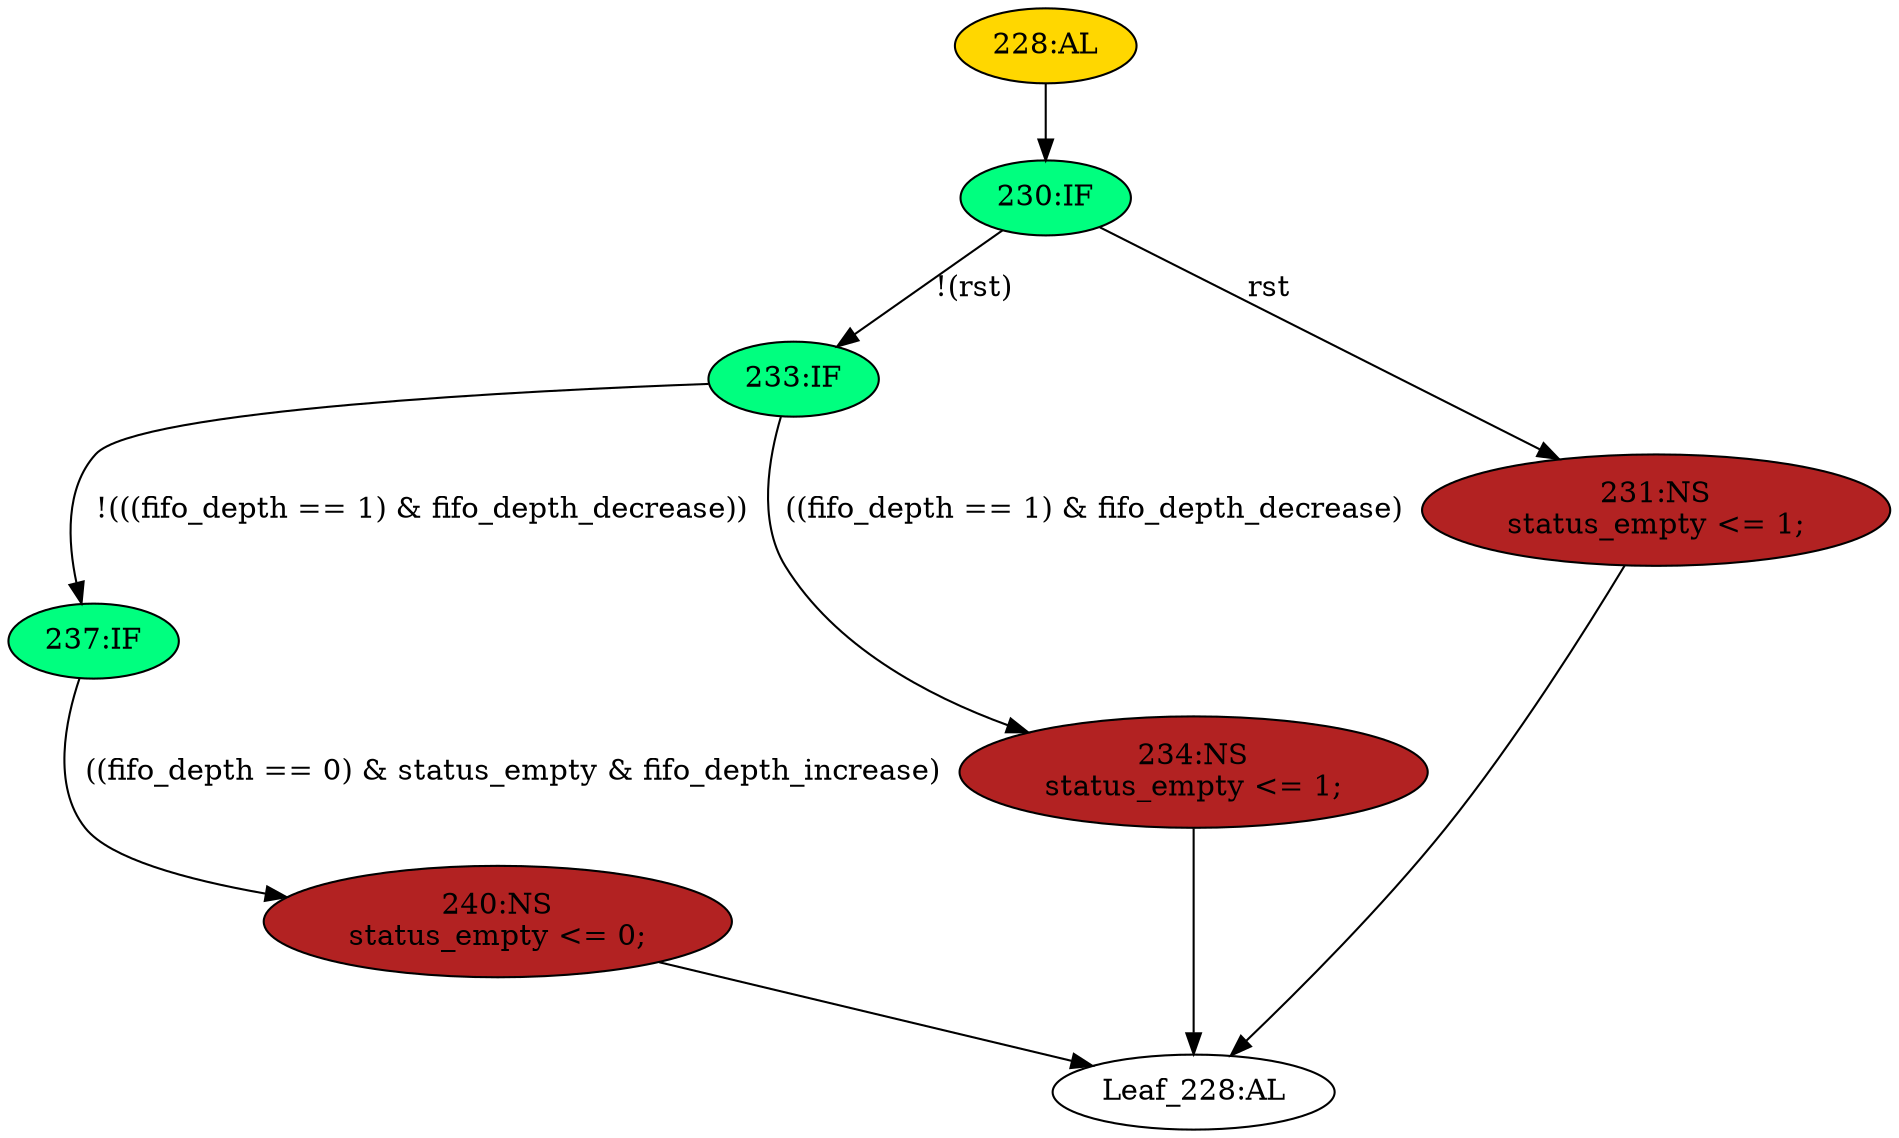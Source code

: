 strict digraph "" {
	node [label="\N"];
	"240:NS"	 [ast="<pyverilog.vparser.ast.NonblockingSubstitution object at 0x7f35d5db5c10>",
		fillcolor=firebrick,
		label="240:NS
status_empty <= 0;",
		statements="[<pyverilog.vparser.ast.NonblockingSubstitution object at 0x7f35d5db5c10>]",
		style=filled,
		typ=NonblockingSubstitution];
	"Leaf_228:AL"	 [def_var="['status_empty']",
		label="Leaf_228:AL"];
	"240:NS" -> "Leaf_228:AL"	 [cond="[]",
		lineno=None];
	"233:IF"	 [ast="<pyverilog.vparser.ast.IfStatement object at 0x7f35d5db5e90>",
		fillcolor=springgreen,
		label="233:IF",
		statements="[]",
		style=filled,
		typ=IfStatement];
	"237:IF"	 [ast="<pyverilog.vparser.ast.IfStatement object at 0x7f35d5da3050>",
		fillcolor=springgreen,
		label="237:IF",
		statements="[]",
		style=filled,
		typ=IfStatement];
	"233:IF" -> "237:IF"	 [cond="['fifo_depth', 'fifo_depth_decrease']",
		label="!(((fifo_depth == 1) & fifo_depth_decrease))",
		lineno=233];
	"234:NS"	 [ast="<pyverilog.vparser.ast.NonblockingSubstitution object at 0x7f35d5da3310>",
		fillcolor=firebrick,
		label="234:NS
status_empty <= 1;",
		statements="[<pyverilog.vparser.ast.NonblockingSubstitution object at 0x7f35d5da3310>]",
		style=filled,
		typ=NonblockingSubstitution];
	"233:IF" -> "234:NS"	 [cond="['fifo_depth', 'fifo_depth_decrease']",
		label="((fifo_depth == 1) & fifo_depth_decrease)",
		lineno=233];
	"237:IF" -> "240:NS"	 [cond="['fifo_depth', 'status_empty', 'fifo_depth_increase']",
		label="((fifo_depth == 0) & status_empty & fifo_depth_increase)",
		lineno=237];
	"228:AL"	 [ast="<pyverilog.vparser.ast.Always object at 0x7f35d5da3650>",
		clk_sens=True,
		fillcolor=gold,
		label="228:AL",
		sens="['clk', 'rst']",
		statements="[]",
		style=filled,
		typ=Always,
		use_var="['rst', 'status_empty', 'fifo_depth_decrease', 'fifo_depth', 'fifo_depth_increase']"];
	"230:IF"	 [ast="<pyverilog.vparser.ast.IfStatement object at 0x7f35d5da37d0>",
		fillcolor=springgreen,
		label="230:IF",
		statements="[]",
		style=filled,
		typ=IfStatement];
	"228:AL" -> "230:IF"	 [cond="[]",
		lineno=None];
	"230:IF" -> "233:IF"	 [cond="['rst']",
		label="!(rst)",
		lineno=230];
	"231:NS"	 [ast="<pyverilog.vparser.ast.NonblockingSubstitution object at 0x7f35d5da3810>",
		fillcolor=firebrick,
		label="231:NS
status_empty <= 1;",
		statements="[<pyverilog.vparser.ast.NonblockingSubstitution object at 0x7f35d5da3810>]",
		style=filled,
		typ=NonblockingSubstitution];
	"230:IF" -> "231:NS"	 [cond="['rst']",
		label=rst,
		lineno=230];
	"234:NS" -> "Leaf_228:AL"	 [cond="[]",
		lineno=None];
	"231:NS" -> "Leaf_228:AL"	 [cond="[]",
		lineno=None];
}
